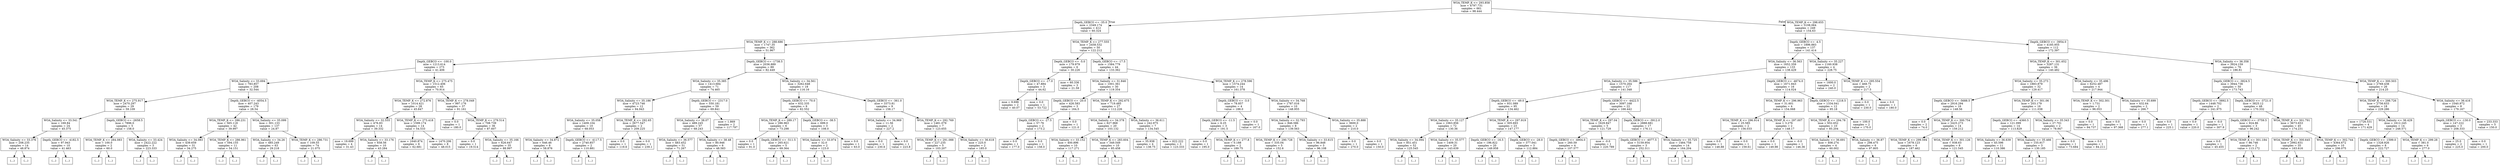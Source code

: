 digraph Tree {
node [shape=box] ;
0 [label="WOA_TEMP_K <= 293.858\nmse = 4797.731\nsamples = 661\nvalue = 98.444"] ;
1 [label="Depth_GEBCO <= -35.0\nmse = 2349.174\nsamples = 412\nvalue = 60.324"] ;
0 -> 1 [labeldistance=2.5, labelangle=45, headlabel="True"] ;
2 [label="WOA_TEMP_K <= 288.686\nmse = 1747.35\nsamples = 362\nvalue = 51.967"] ;
1 -> 2 ;
3 [label="Depth_GEBCO <= -100.0\nmse = 1213.614\nsamples = 273\nvalue = 41.406"] ;
2 -> 3 ;
4 [label="WOA_Salinity <= 33.694\nmse = 783.857\nsamples = 208\nvalue = 32.544"] ;
3 -> 4 ;
5 [label="WOA_TEMP_K <= 275.917\nmse = 2470.297\nsamples = 29\nvalue = 59.109"] ;
4 -> 5 ;
6 [label="WOA_Salinity <= 33.541\nmse = 169.84\nsamples = 24\nvalue = 45.375"] ;
5 -> 6 ;
7 [label="WOA_Salinity <= 33.376\nmse = 208.235\nsamples = 14\nvalue = 48.874"] ;
6 -> 7 ;
8 [label="(...)"] ;
7 -> 8 ;
13 [label="(...)"] ;
7 -> 13 ;
24 [label="Depth_GEBCO <= -4182.5\nmse = 97.943\nsamples = 10\nvalue = 41.463"] ;
6 -> 24 ;
25 [label="(...)"] ;
24 -> 25 ;
26 [label="(...)"] ;
24 -> 26 ;
43 [label="Depth_GEBCO <= -2658.5\nmse = 7896.0\nsamples = 5\nvalue = 158.0"] ;
5 -> 43 ;
44 [label="WOA_TEMP_K <= 284.083\nmse = 100.0\nsamples = 2\nvalue = 60.0"] ;
43 -> 44 ;
45 [label="(...)"] ;
44 -> 45 ;
46 [label="(...)"] ;
44 -> 46 ;
47 [label="WOA_Salinity <= 33.424\nmse = 2422.222\nsamples = 3\nvalue = 223.333"] ;
43 -> 47 ;
48 [label="(...)"] ;
47 -> 48 ;
49 [label="(...)"] ;
47 -> 49 ;
50 [label="Depth_GEBCO <= -4054.5\nmse = 407.243\nsamples = 179\nvalue = 28.54"] ;
4 -> 50 ;
51 [label="WOA_TEMP_K <= 286.231\nmse = 565.118\nsamples = 42\nvalue = 39.997"] ;
50 -> 51 ;
52 [label="WOA_Salinity <= 34.083\nmse = 439.659\nsamples = 31\nvalue = 34.275"] ;
51 -> 52 ;
53 [label="(...)"] ;
52 -> 53 ;
92 [label="(...)"] ;
52 -> 92 ;
113 [label="WOA_TEMP_K <= 286.961\nmse = 594.155\nsamples = 11\nvalue = 54.151"] ;
51 -> 113 ;
114 [label="(...)"] ;
113 -> 114 ;
115 [label="(...)"] ;
113 -> 115 ;
134 [label="WOA_Salinity <= 35.099\nmse = 301.133\nsamples = 137\nvalue = 24.87"] ;
50 -> 134 ;
135 [label="WOA_Salinity <= 34.26\nmse = 485.249\nsamples = 63\nvalue = 29.218"] ;
134 -> 135 ;
136 [label="(...)"] ;
135 -> 136 ;
231 [label="(...)"] ;
135 -> 231 ;
252 [label="WOA_TEMP_K <= 286.731\nmse = 109.55\nsamples = 74\nvalue = 21.075"] ;
134 -> 252 ;
253 [label="(...)"] ;
252 -> 253 ;
310 [label="(...)"] ;
252 -> 310 ;
321 [label="WOA_TEMP_K <= 275.475\nmse = 1512.406\nsamples = 65\nvalue = 70.914"] ;
3 -> 321 ;
322 [label="WOA_TEMP_K <= 272.876\nmse = 1014.421\nsamples = 28\nvalue = 45.847"] ;
321 -> 322 ;
323 [label="WOA_Salinity <= 32.555\nmse = 476.83\nsamples = 14\nvalue = 39.332"] ;
322 -> 323 ;
324 [label="mse = 19.699\nsamples = 4\nvalue = 31.43"] ;
323 -> 324 ;
325 [label="WOA_Salinity <= 33.176\nmse = 658.56\nsamples = 10\nvalue = 43.284"] ;
323 -> 325 ;
326 [label="(...)"] ;
325 -> 326 ;
329 [label="(...)"] ;
325 -> 329 ;
336 [label="WOA_TEMP_K <= 273.418\nmse = 1599.174\nsamples = 14\nvalue = 54.533"] ;
322 -> 336 ;
337 [label="mse = 1640.874\nsamples = 6\nvalue = 62.681"] ;
336 -> 337 ;
338 [label="mse = 1470.206\nsamples = 8\nvalue = 48.015"] ;
336 -> 338 ;
339 [label="WOA_TEMP_K <= 278.049\nmse = 997.176\nsamples = 37\nvalue = 91.161"] ;
321 -> 339 ;
340 [label="mse = 0.0\nsamples = 1\nvalue = 180.0"] ;
339 -> 340 ;
341 [label="WOA_TEMP_K <= 279.514\nmse = 708.739\nsamples = 36\nvalue = 87.607"] ;
339 -> 341 ;
342 [label="mse = 0.0\nsamples = 1\nvalue = 19.514"] ;
341 -> 342 ;
343 [label="WOA_Salinity <= 35.166\nmse = 626.647\nsamples = 35\nvalue = 88.997"] ;
341 -> 343 ;
344 [label="(...)"] ;
343 -> 344 ;
385 [label="(...)"] ;
343 -> 385 ;
394 [label="Depth_GEBCO <= -1738.5\nmse = 2036.889\nsamples = 89\nvalue = 82.449"] ;
2 -> 394 ;
395 [label="WOA_Salinity <= 35.385\nmse = 1413.684\nsamples = 71\nvalue = 74.465"] ;
394 -> 395 ;
396 [label="WOA_Salinity <= 35.186\nmse = 4723.746\nsamples = 12\nvalue = 94.943"] ;
395 -> 396 ;
397 [label="WOA_Salinity <= 35.058\nmse = 1409.104\nsamples = 10\nvalue = 68.053"] ;
396 -> 397 ;
398 [label="WOA_Salinity <= 34.872\nmse = 646.46\nsamples = 8\nvalue = 58.876"] ;
397 -> 398 ;
399 [label="(...)"] ;
398 -> 399 ;
406 [label="(...)"] ;
398 -> 406 ;
409 [label="Depth_GEBCO <= -4117.5\nmse = 2740.857\nsamples = 2\nvalue = 110.881"] ;
397 -> 409 ;
410 [label="(...)"] ;
409 -> 410 ;
411 [label="(...)"] ;
409 -> 411 ;
412 [label="WOA_TEMP_K <= 292.65\nmse = 2677.547\nsamples = 2\nvalue = 209.225"] ;
396 -> 412 ;
413 [label="mse = 0.0\nsamples = 1\nvalue = 119.6"] ;
412 -> 413 ;
414 [label="mse = 0.0\nsamples = 1\nvalue = 239.1"] ;
412 -> 414 ;
415 [label="Depth_GEBCO <= -2317.0\nmse = 550.181\nsamples = 59\nvalue = 69.841"] ;
395 -> 415 ;
416 [label="WOA_Salinity <= 38.07\nmse = 489.245\nsamples = 57\nvalue = 68.243"] ;
415 -> 416 ;
417 [label="WOA_Salinity <= 36.577\nmse = 483.452\nsamples = 51\nvalue = 71.267"] ;
416 -> 417 ;
418 [label="(...)"] ;
417 -> 418 ;
489 [label="(...)"] ;
417 -> 489 ;
506 [label="WOA_Salinity <= 38.48\nmse = 80.946\nsamples = 6\nvalue = 48.583"] ;
416 -> 506 ;
507 [label="(...)"] ;
506 -> 507 ;
510 [label="(...)"] ;
506 -> 510 ;
513 [label="mse = 1.869\nsamples = 2\nvalue = 117.797"] ;
415 -> 513 ;
514 [label="WOA_Salinity <= 34.561\nmse = 3262.648\nsamples = 18\nvalue = 116.16"] ;
394 -> 514 ;
515 [label="Depth_GEBCO <= -70.0\nmse = 632.335\nsamples = 9\nvalue = 82.552"] ;
514 -> 515 ;
516 [label="WOA_TEMP_K <= 289.17\nmse = 286.963\nsamples = 6\nvalue = 73.298"] ;
515 -> 516 ;
517 [label="mse = 0.0\nsamples = 1\nvalue = 91.0"] ;
516 -> 517 ;
518 [label="Depth_GEBCO <= -511.5\nmse = 265.621\nsamples = 5\nvalue = 69.364"] ;
516 -> 518 ;
519 [label="(...)"] ;
518 -> 519 ;
520 [label="(...)"] ;
518 -> 520 ;
523 [label="Depth_GEBCO <= -38.5\nmse = 699.0\nsamples = 3\nvalue = 108.0"] ;
515 -> 523 ;
524 [label="WOA_Salinity <= 33.974\nmse = 32.0\nsamples = 2\nvalue = 123.0"] ;
523 -> 524 ;
525 [label="(...)"] ;
524 -> 525 ;
526 [label="(...)"] ;
524 -> 526 ;
527 [label="mse = 0.0\nsamples = 1\nvalue = 63.0"] ;
523 -> 527 ;
528 [label="Depth_GEBCO <= -361.0\nmse = 3373.81\nsamples = 9\nvalue = 158.17"] ;
514 -> 528 ;
529 [label="WOA_Salinity <= 34.969\nmse = 11.56\nsamples = 2\nvalue = 227.2"] ;
528 -> 529 ;
530 [label="mse = 0.0\nsamples = 1\nvalue = 230.6"] ;
529 -> 530 ;
531 [label="mse = 0.0\nsamples = 1\nvalue = 223.8"] ;
529 -> 531 ;
532 [label="WOA_TEMP_K <= 292.769\nmse = 1481.079\nsamples = 7\nvalue = 123.655"] ;
528 -> 532 ;
533 [label="WOA_TEMP_K <= 291.088\nmse = 227.235\nsamples = 5\nvalue = 103.207"] ;
532 -> 533 ;
534 [label="(...)"] ;
533 -> 534 ;
537 [label="(...)"] ;
533 -> 537 ;
540 [label="WOA_Salinity <= 36.618\nmse = 225.0\nsamples = 2\nvalue = 185.0"] ;
532 -> 540 ;
541 [label="(...)"] ;
540 -> 541 ;
542 [label="(...)"] ;
540 -> 542 ;
543 [label="WOA_TEMP_K <= 277.555\nmse = 2458.532\nsamples = 50\nvalue = 122.212"] ;
1 -> 543 ;
544 [label="Depth_GEBCO <= -5.0\nmse = 179.979\nsamples = 6\nvalue = 30.226"] ;
543 -> 544 ;
545 [label="Depth_GEBCO <= -17.0\nmse = 47.884\nsamples = 3\nvalue = 44.62"] ;
544 -> 545 ;
546 [label="mse = 9.696\nsamples = 2\nvalue = 40.07"] ;
545 -> 546 ;
547 [label="mse = 0.0\nsamples = 1\nvalue = 53.722"] ;
545 -> 547 ;
548 [label="mse = 60.336\nsamples = 3\nvalue = 21.59"] ;
544 -> 548 ;
549 [label="Depth_GEBCO <= -17.5\nmse = 1584.779\nsamples = 44\nvalue = 133.362"] ;
543 -> 549 ;
550 [label="WOA_Salinity <= 31.846\nmse = 1001.361\nsamples = 30\nvalue = 119.354"] ;
549 -> 550 ;
551 [label="Depth_GEBCO <= -20.0\nmse = 426.583\nsamples = 3\nvalue = 164.5"] ;
550 -> 551 ;
552 [label="Depth_GEBCO <= -27.5\nmse = 57.76\nsamples = 2\nvalue = 173.2"] ;
551 -> 552 ;
553 [label="mse = 0.0\nsamples = 1\nvalue = 177.0"] ;
552 -> 553 ;
554 [label="mse = 0.0\nsamples = 1\nvalue = 158.0"] ;
552 -> 554 ;
555 [label="mse = 0.0\nsamples = 1\nvalue = 121.0"] ;
551 -> 555 ;
556 [label="WOA_TEMP_K <= 292.675\nmse = 719.485\nsamples = 27\nvalue = 112.226"] ;
550 -> 556 ;
557 [label="WOA_Salinity <= 34.378\nmse = 627.968\nsamples = 20\nvalue = 103.132"] ;
556 -> 557 ;
558 [label="WOA_Salinity <= 33.152\nmse = 400.896\nsamples = 10\nvalue = 117.271"] ;
557 -> 558 ;
559 [label="(...)"] ;
558 -> 559 ;
566 [label="(...)"] ;
558 -> 566 ;
577 [label="WOA_TEMP_K <= 283.604\nmse = 349.549\nsamples = 10\nvalue = 85.458"] ;
557 -> 577 ;
578 [label="(...)"] ;
577 -> 578 ;
579 [label="(...)"] ;
577 -> 579 ;
590 [label="WOA_Salinity <= 36.611\nmse = 242.975\nsamples = 7\nvalue = 134.545"] ;
556 -> 590 ;
591 [label="mse = 35.938\nsamples = 4\nvalue = 138.75"] ;
590 -> 591 ;
592 [label="mse = 622.222\nsamples = 3\nvalue = 123.333"] ;
590 -> 592 ;
593 [label="WOA_TEMP_K <= 278.596\nmse = 1574.244\nsamples = 14\nvalue = 161.378"] ;
549 -> 593 ;
594 [label="Depth_GEBCO <= -3.0\nmse = 78.857\nsamples = 4\nvalue = 188.0"] ;
593 -> 594 ;
595 [label="Depth_GEBCO <= -11.5\nmse = 6.25\nsamples = 3\nvalue = 191.5"] ;
594 -> 595 ;
596 [label="mse = 0.0\nsamples = 1\nvalue = 195.0"] ;
595 -> 596 ;
597 [label="WOA_TEMP_K <= 277.8\nmse = 0.188\nsamples = 2\nvalue = 189.75"] ;
595 -> 597 ;
598 [label="(...)"] ;
597 -> 598 ;
599 [label="(...)"] ;
597 -> 599 ;
600 [label="mse = 0.0\nsamples = 1\nvalue = 167.0"] ;
594 -> 600 ;
601 [label="WOA_Salinity <= 34.768\nmse = 1787.016\nsamples = 10\nvalue = 148.955"] ;
593 -> 601 ;
602 [label="WOA_Salinity <= 32.793\nmse = 846.586\nsamples = 8\nvalue = 139.563"] ;
601 -> 602 ;
603 [label="WOA_TEMP_K <= 290.728\nmse = 335.04\nsamples = 5\nvalue = 152.6"] ;
602 -> 603 ;
604 [label="(...)"] ;
603 -> 604 ;
609 [label="(...)"] ;
603 -> 609 ;
612 [label="WOA_Salinity <= 33.615\nmse = 96.848\nsamples = 3\nvalue = 96.108"] ;
602 -> 612 ;
613 [label="(...)"] ;
612 -> 613 ;
614 [label="(...)"] ;
612 -> 614 ;
617 [label="WOA_Salinity <= 35.888\nmse = 3600.0\nsamples = 2\nvalue = 210.0"] ;
601 -> 617 ;
618 [label="mse = 0.0\nsamples = 1\nvalue = 270.0"] ;
617 -> 618 ;
619 [label="mse = 0.0\nsamples = 1\nvalue = 150.0"] ;
617 -> 619 ;
620 [label="WOA_TEMP_K <= 298.655\nmse = 3108.064\nsamples = 249\nvalue = 154.63"] ;
0 -> 620 [labeldistance=2.5, labelangle=-45, headlabel="False"] ;
621 [label="Depth_GEBCO <= -4.5\nmse = 1896.883\nsamples = 137\nvalue = 141.414"] ;
620 -> 621 ;
622 [label="WOA_Salinity <= 36.563\nmse = 1652.359\nsamples = 133\nvalue = 138.429"] ;
621 -> 622 ;
623 [label="WOA_Salinity <= 35.586\nmse = 1570.264\nsamples = 117\nvalue = 141.348"] ;
622 -> 623 ;
624 [label="Depth_GEBCO <= -49.0\nmse = 931.089\nsamples = 95\nvalue = 134.462"] ;
623 -> 624 ;
625 [label="WOA_Salinity <= 35.127\nmse = 1063.856\nsamples = 72\nvalue = 130.36"] ;
624 -> 625 ;
626 [label="WOA_Salinity <= 34.094\nmse = 851.451\nsamples = 52\nvalue = 125.545"] ;
625 -> 626 ;
627 [label="(...)"] ;
626 -> 627 ;
682 [label="(...)"] ;
626 -> 682 ;
707 [label="WOA_Salinity <= 35.577\nmse = 1409.31\nsamples = 20\nvalue = 143.639"] ;
625 -> 707 ;
708 [label="(...)"] ;
707 -> 708 ;
741 [label="(...)"] ;
707 -> 741 ;
742 [label="WOA_TEMP_K <= 297.919\nmse = 305.693\nsamples = 23\nvalue = 147.177"] ;
624 -> 742 ;
743 [label="Depth_GEBCO <= -16.5\nmse = 196.822\nsamples = 20\nvalue = 149.958"] ;
742 -> 743 ;
744 [label="(...)"] ;
743 -> 744 ;
759 [label="(...)"] ;
743 -> 759 ;
764 [label="Depth_GEBCO <= -28.0\nmse = 377.041\nsamples = 3\nvalue = 112.884"] ;
742 -> 764 ;
765 [label="(...)"] ;
764 -> 765 ;
766 [label="(...)"] ;
764 -> 766 ;
767 [label="Depth_GEBCO <= -4422.5\nmse = 3097.168\nsamples = 22\nvalue = 166.442"] ;
623 -> 767 ;
768 [label="WOA_TEMP_K <= 297.04\nmse = 1629.847\nsamples = 5\nvalue = 121.729"] ;
767 -> 768 ;
769 [label="Depth_GEBCO <= -4904.0\nmse = 260.59\nsamples = 4\nvalue = 107.577"] ;
768 -> 769 ;
770 [label="(...)"] ;
769 -> 770 ;
773 [label="(...)"] ;
769 -> 773 ;
776 [label="mse = -0.0\nsamples = 1\nvalue = 220.789"] ;
768 -> 776 ;
777 [label="Depth_GEBCO <= -3912.0\nmse = 2888.681\nsamples = 17\nvalue = 176.11"] ;
767 -> 777 ;
778 [label="Depth_GEBCO <= -4077.5\nmse = 5159.954\nsamples = 3\nvalue = 252.311"] ;
777 -> 778 ;
779 [label="(...)"] ;
778 -> 779 ;
782 [label="(...)"] ;
778 -> 782 ;
783 [label="WOA_Salinity <= 35.725\nmse = 1484.758\nsamples = 14\nvalue = 164.204"] ;
777 -> 783 ;
784 [label="(...)"] ;
783 -> 784 ;
785 [label="(...)"] ;
783 -> 785 ;
808 [label="Depth_GEBCO <= -4674.0\nmse = 1671.843\nsamples = 16\nvalue = 114.024"] ;
622 -> 808 ;
809 [label="WOA_TEMP_K <= 296.963\nmse = 31.601\nsamples = 4\nvalue = 154.068"] ;
808 -> 809 ;
810 [label="WOA_TEMP_K <= 296.914\nmse = 25.585\nsamples = 2\nvalue = 156.033"] ;
809 -> 810 ;
811 [label="mse = 0.0\nsamples = 1\nvalue = 148.88"] ;
810 -> 811 ;
812 [label="mse = 0.0\nsamples = 1\nvalue = 159.61"] ;
810 -> 812 ;
813 [label="WOA_TEMP_K <= 297.007\nmse = 3.276\nsamples = 2\nvalue = 148.17"] ;
809 -> 813 ;
814 [label="mse = 0.0\nsamples = 1\nvalue = 149.98"] ;
813 -> 814 ;
815 [label="mse = -0.0\nsamples = 1\nvalue = 146.36"] ;
813 -> 815 ;
816 [label="Depth_GEBCO <= -1218.5\nmse = 1334.041\nsamples = 12\nvalue = 95.18"] ;
808 -> 816 ;
817 [label="WOA_TEMP_K <= 294.78\nmse = 652.652\nsamples = 10\nvalue = 85.204"] ;
816 -> 817 ;
818 [label="WOA_Salinity <= 36.691\nmse = 408.274\nsamples = 4\nvalue = 60.002"] ;
817 -> 818 ;
819 [label="(...)"] ;
818 -> 819 ;
820 [label="(...)"] ;
818 -> 820 ;
825 [label="WOA_Salinity <= 36.87\nmse = 298.475\nsamples = 6\nvalue = 97.805"] ;
817 -> 825 ;
826 [label="(...)"] ;
825 -> 826 ;
833 [label="(...)"] ;
825 -> 833 ;
836 [label="mse = 100.0\nsamples = 2\nvalue = 170.0"] ;
816 -> 836 ;
837 [label="WOA_Salinity <= 35.227\nmse = 1160.938\nsamples = 4\nvalue = 228.75"] ;
621 -> 837 ;
838 [label="mse = 1600.0\nsamples = 2\nvalue = 240.0"] ;
837 -> 838 ;
839 [label="WOA_TEMP_K <= 295.554\nmse = 468.75\nsamples = 2\nvalue = 217.5"] ;
837 -> 839 ;
840 [label="mse = 0.0\nsamples = 1\nvalue = 230.0"] ;
839 -> 840 ;
841 [label="mse = 0.0\nsamples = 1\nvalue = 180.0"] ;
839 -> 841 ;
842 [label="Depth_GEBCO <= -3954.0\nmse = 4185.955\nsamples = 112\nvalue = 172.397"] ;
620 -> 842 ;
843 [label="WOA_TEMP_K <= 301.652\nmse = 3287.131\nsamples = 36\nvalue = 140.482"] ;
842 -> 843 ;
844 [label="WOA_Salinity <= 35.273\nmse = 1883.879\nsamples = 32\nvalue = 129.417"] ;
843 -> 844 ;
845 [label="Depth_GEBCO <= -5688.5\nmse = 2916.294\nsamples = 16\nvalue = 148.56"] ;
844 -> 845 ;
846 [label="mse = 0.0\nsamples = 2\nvalue = 74.0"] ;
845 -> 846 ;
847 [label="WOA_TEMP_K <= 300.754\nmse = 2425.273\nsamples = 14\nvalue = 159.212"] ;
845 -> 847 ;
848 [label="WOA_TEMP_K <= 299.594\nmse = 1678.123\nsamples = 6\nvalue = 187.462"] ;
847 -> 848 ;
849 [label="(...)"] ;
848 -> 849 ;
852 [label="(...)"] ;
848 -> 852 ;
857 [label="WOA_TEMP_K <= 301.126\nmse = 938.63\nsamples = 8\nvalue = 121.545"] ;
847 -> 857 ;
858 [label="(...)"] ;
857 -> 858 ;
865 [label="(...)"] ;
857 -> 865 ;
872 [label="WOA_TEMP_K <= 301.06\nmse = 203.179\nsamples = 16\nvalue = 111.038"] ;
844 -> 872 ;
873 [label="Depth_GEBCO <= -4360.5\nmse = 121.099\nsamples = 14\nvalue = 113.829"] ;
872 -> 873 ;
874 [label="WOA_Salinity <= 36.639\nmse = 45.596\nsamples = 11\nvalue = 110.386"] ;
873 -> 874 ;
875 [label="(...)"] ;
874 -> 875 ;
890 [label="(...)"] ;
874 -> 890 ;
893 [label="WOA_Salinity <= 35.466\nmse = 155.917\nsamples = 3\nvalue = 130.185"] ;
873 -> 893 ;
894 [label="(...)"] ;
893 -> 894 ;
895 [label="(...)"] ;
893 -> 895 ;
898 [label="WOA_Salinity <= 35.343\nmse = 27.701\nsamples = 2\nvalue = 78.947"] ;
872 -> 898 ;
899 [label="mse = 0.0\nsamples = 1\nvalue = 73.684"] ;
898 -> 899 ;
900 [label="mse = 0.0\nsamples = 1\nvalue = 84.211"] ;
898 -> 900 ;
901 [label="WOA_Salinity <= 35.496\nmse = 6252.487\nsamples = 4\nvalue = 217.944"] ;
843 -> 901 ;
902 [label="WOA_TEMP_K <= 302.301\nmse = 1.731\nsamples = 2\nvalue = 96.053"] ;
901 -> 902 ;
903 [label="mse = 0.0\nsamples = 1\nvalue = 94.737"] ;
902 -> 903 ;
904 [label="mse = 0.0\nsamples = 1\nvalue = 97.368"] ;
902 -> 904 ;
905 [label="WOA_Salinity <= 35.699\nmse = 432.64\nsamples = 2\nvalue = 266.7"] ;
901 -> 905 ;
906 [label="mse = 0.0\nsamples = 1\nvalue = 277.1"] ;
905 -> 906 ;
907 [label="mse = 0.0\nsamples = 1\nvalue = 225.1"] ;
905 -> 907 ;
908 [label="WOA_Salinity <= 36.358\nmse = 3924.159\nsamples = 76\nvalue = 186.81"] ;
842 -> 908 ;
909 [label="Depth_GEBCO <= -3824.5\nmse = 3944.736\nsamples = 50\nvalue = 173.743"] ;
908 -> 909 ;
910 [label="Depth_GEBCO <= -3892.5\nmse = 1448.702\nsamples = 2\nvalue = 241.975"] ;
909 -> 910 ;
911 [label="mse = 0.0\nsamples = 1\nvalue = 220.0"] ;
910 -> 911 ;
912 [label="mse = -0.0\nsamples = 1\nvalue = 307.9"] ;
910 -> 912 ;
913 [label="Depth_GEBCO <= -3721.0\nmse = 3825.12\nsamples = 48\nvalue = 170.332"] ;
909 -> 913 ;
914 [label="Depth_GEBCO <= -3759.5\nmse = 924.86\nsamples = 3\nvalue = 96.242"] ;
913 -> 914 ;
915 [label="mse = 0.0\nsamples = 1\nvalue = 45.455"] ;
914 -> 915 ;
916 [label="WOA_TEMP_K <= 301.184\nmse = 86.746\nsamples = 2\nvalue = 113.172"] ;
914 -> 916 ;
917 [label="(...)"] ;
916 -> 917 ;
918 [label="(...)"] ;
916 -> 918 ;
919 [label="WOA_TEMP_K <= 301.791\nmse = 3673.653\nsamples = 45\nvalue = 174.231"] ;
913 -> 919 ;
920 [label="WOA_TEMP_K <= 300.645\nmse = 2992.631\nsamples = 35\nvalue = 163.616"] ;
919 -> 920 ;
921 [label="(...)"] ;
920 -> 921 ;
962 [label="(...)"] ;
920 -> 962 ;
971 [label="WOA_TEMP_K <= 302.744\nmse = 4364.672\nsamples = 10\nvalue = 206.075"] ;
919 -> 971 ;
972 [label="(...)"] ;
971 -> 972 ;
987 [label="(...)"] ;
971 -> 987 ;
988 [label="WOA_TEMP_K <= 300.503\nmse = 2769.438\nsamples = 26\nvalue = 214.25"] ;
908 -> 988 ;
989 [label="WOA_TEMP_K <= 298.726\nmse = 2756.633\nsamples = 18\nvalue = 229.286"] ;
988 -> 989 ;
990 [label="mse = 1726.531\nsamples = 4\nvalue = 171.429"] ;
989 -> 990 ;
991 [label="WOA_Salinity <= 36.429\nmse = 1612.245\nsamples = 14\nvalue = 248.571"] ;
989 -> 991 ;
992 [label="Depth_GEBCO <= -1599.0\nmse = 1328.926\nsamples = 8\nvalue = 222.727"] ;
991 -> 992 ;
993 [label="(...)"] ;
992 -> 993 ;
994 [label="(...)"] ;
992 -> 994 ;
999 [label="WOA_TEMP_K <= 299.28\nmse = 381.0\nsamples = 6\nvalue = 277.0"] ;
991 -> 999 ;
1000 [label="(...)"] ;
999 -> 1000 ;
1003 [label="(...)"] ;
999 -> 1003 ;
1006 [label="WOA_Salinity <= 36.416\nmse = 1040.972\nsamples = 8\nvalue = 179.167"] ;
988 -> 1006 ;
1007 [label="Depth_GEBCO <= -130.0\nmse = 147.222\nsamples = 3\nvalue = 208.333"] ;
1006 -> 1007 ;
1008 [label="mse = 25.0\nsamples = 2\nvalue = 225.0"] ;
1007 -> 1008 ;
1009 [label="mse = 0.0\nsamples = 1\nvalue = 200.0"] ;
1007 -> 1009 ;
1010 [label="mse = 233.333\nsamples = 5\nvalue = 150.0"] ;
1006 -> 1010 ;
}